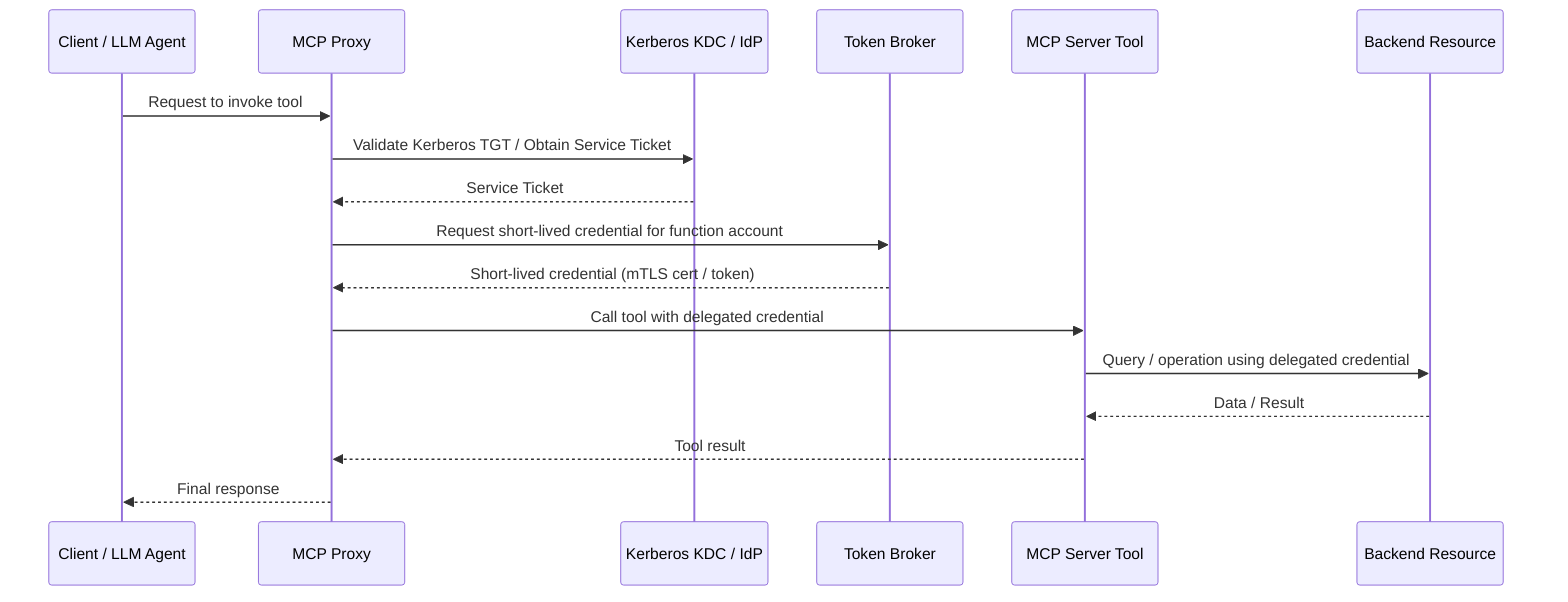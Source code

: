 sequenceDiagram
    participant C as Client / LLM Agent
    participant P as MCP Proxy
    participant K as Kerberos KDC / IdP
    participant T as Token Broker
    participant S as MCP Server Tool
    participant R as Backend Resource

    C->>P: Request to invoke tool
    P->>K: Validate Kerberos TGT / Obtain Service Ticket
    K-->>P: Service Ticket
    P->>T: Request short-lived credential for function account
    T-->>P: Short-lived credential (mTLS cert / token)
    P->>S: Call tool with delegated credential
    S->>R: Query / operation using delegated credential
    R-->>S: Data / Result
    S-->>P: Tool result
    P-->>C: Final response